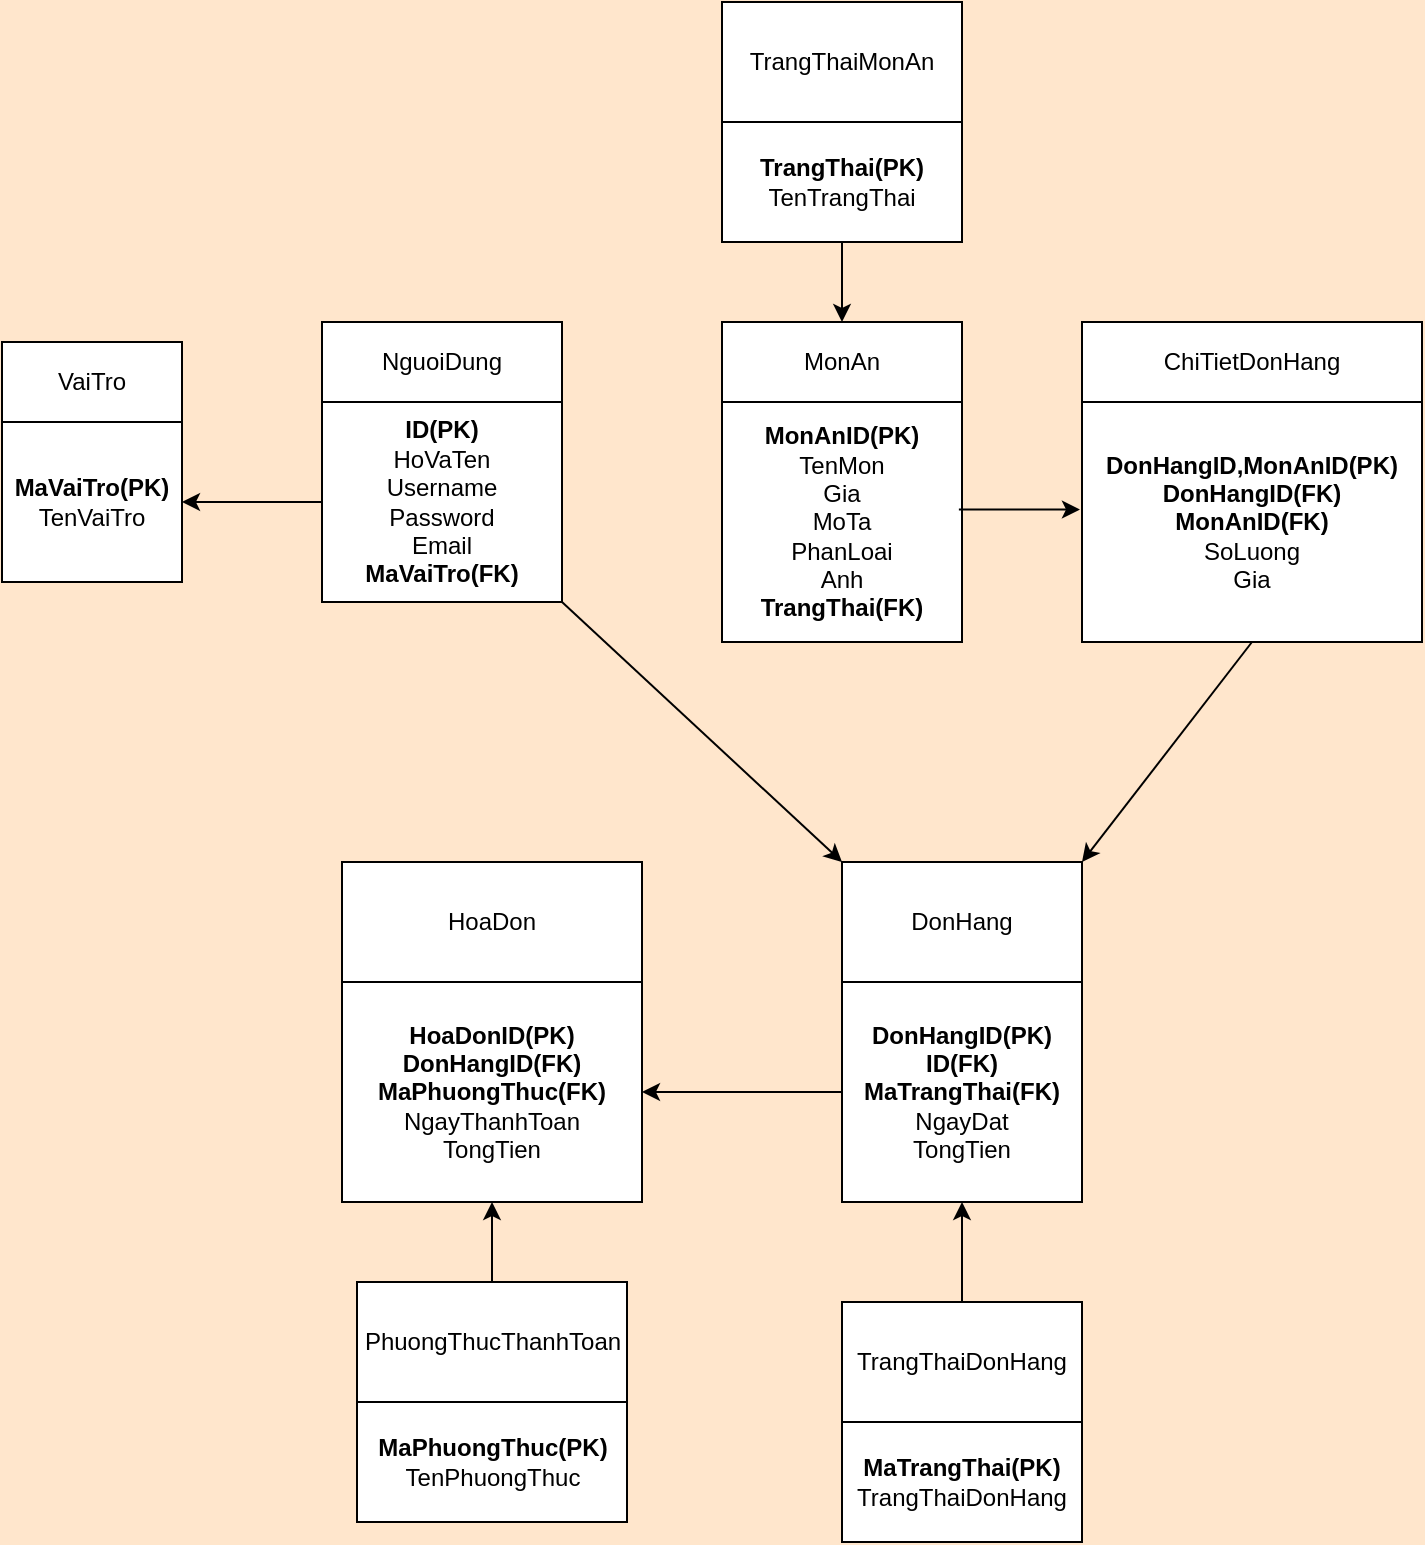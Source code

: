 <mxfile version="24.7.16">
  <diagram name="Trang-1" id="8leSrGv_han21cKZkurs">
    <mxGraphModel dx="1024" dy="1672" grid="1" gridSize="10" guides="1" tooltips="1" connect="1" arrows="1" fold="1" page="1" pageScale="1" pageWidth="827" pageHeight="1169" background="#FFE6CC" math="0" shadow="0">
      <root>
        <mxCell id="0" />
        <mxCell id="1" parent="0" />
        <mxCell id="tJqlHFEgrh1v33llrrPf-6" value="" style="group" vertex="1" connectable="0" parent="1">
          <mxGeometry y="90" width="90" height="120" as="geometry" />
        </mxCell>
        <mxCell id="tJqlHFEgrh1v33llrrPf-2" value="VaiTro" style="rounded=0;whiteSpace=wrap;html=1;" vertex="1" parent="tJqlHFEgrh1v33llrrPf-6">
          <mxGeometry width="90" height="40" as="geometry" />
        </mxCell>
        <mxCell id="tJqlHFEgrh1v33llrrPf-3" value="&lt;b&gt;MaVaiTro(PK)&lt;/b&gt;&lt;div&gt;TenVaiTro&lt;/div&gt;" style="rounded=0;whiteSpace=wrap;html=1;" vertex="1" parent="tJqlHFEgrh1v33llrrPf-6">
          <mxGeometry y="40" width="90" height="80" as="geometry" />
        </mxCell>
        <mxCell id="tJqlHFEgrh1v33llrrPf-7" value="" style="group" vertex="1" connectable="0" parent="1">
          <mxGeometry x="160" y="80" width="120" height="140" as="geometry" />
        </mxCell>
        <mxCell id="tJqlHFEgrh1v33llrrPf-4" value="NguoiDung" style="rounded=0;whiteSpace=wrap;html=1;" vertex="1" parent="tJqlHFEgrh1v33llrrPf-7">
          <mxGeometry width="120" height="40" as="geometry" />
        </mxCell>
        <mxCell id="tJqlHFEgrh1v33llrrPf-5" value="&lt;b&gt;ID(PK)&lt;/b&gt;&lt;div&gt;HoVaTen&lt;/div&gt;&lt;div&gt;Username&lt;/div&gt;&lt;div&gt;Password&lt;/div&gt;&lt;div&gt;Email&lt;/div&gt;&lt;div&gt;&lt;b&gt;MaVaiTro(FK)&lt;/b&gt;&lt;/div&gt;" style="rounded=0;whiteSpace=wrap;html=1;" vertex="1" parent="tJqlHFEgrh1v33llrrPf-7">
          <mxGeometry y="40" width="120" height="100" as="geometry" />
        </mxCell>
        <mxCell id="tJqlHFEgrh1v33llrrPf-12" value="" style="group" vertex="1" connectable="0" parent="1">
          <mxGeometry x="360" y="-80" width="120" height="120" as="geometry" />
        </mxCell>
        <mxCell id="tJqlHFEgrh1v33llrrPf-10" value="TrangThaiMonAn" style="rounded=0;whiteSpace=wrap;html=1;" vertex="1" parent="tJqlHFEgrh1v33llrrPf-12">
          <mxGeometry width="120" height="60" as="geometry" />
        </mxCell>
        <mxCell id="tJqlHFEgrh1v33llrrPf-11" value="TrangThai(PK)&lt;div&gt;&lt;span style=&quot;font-weight: normal;&quot;&gt;TenTrangThai&lt;/span&gt;&lt;/div&gt;" style="rounded=0;whiteSpace=wrap;html=1;fontStyle=1" vertex="1" parent="tJqlHFEgrh1v33llrrPf-12">
          <mxGeometry y="60" width="120" height="60" as="geometry" />
        </mxCell>
        <mxCell id="tJqlHFEgrh1v33llrrPf-13" value="" style="group" vertex="1" connectable="0" parent="1">
          <mxGeometry x="360" y="80" width="120" height="160" as="geometry" />
        </mxCell>
        <mxCell id="tJqlHFEgrh1v33llrrPf-8" value="MonAn" style="rounded=0;whiteSpace=wrap;html=1;" vertex="1" parent="tJqlHFEgrh1v33llrrPf-13">
          <mxGeometry width="120" height="40" as="geometry" />
        </mxCell>
        <mxCell id="tJqlHFEgrh1v33llrrPf-9" value="MonAnID(PK)&lt;div&gt;&lt;span style=&quot;font-weight: normal;&quot;&gt;TenMon&lt;/span&gt;&lt;/div&gt;&lt;div&gt;&lt;span style=&quot;font-weight: normal;&quot;&gt;Gia&lt;/span&gt;&lt;/div&gt;&lt;div&gt;&lt;span style=&quot;font-weight: normal;&quot;&gt;MoTa&lt;/span&gt;&lt;/div&gt;&lt;div&gt;&lt;span style=&quot;font-weight: normal;&quot;&gt;PhanLoai&lt;/span&gt;&lt;/div&gt;&lt;div&gt;&lt;span style=&quot;font-weight: normal;&quot;&gt;Anh&lt;/span&gt;&lt;/div&gt;&lt;div&gt;TrangThai(FK)&lt;/div&gt;" style="rounded=0;whiteSpace=wrap;html=1;fontStyle=1" vertex="1" parent="tJqlHFEgrh1v33llrrPf-13">
          <mxGeometry y="40" width="120" height="120" as="geometry" />
        </mxCell>
        <mxCell id="tJqlHFEgrh1v33llrrPf-14" value="ChiTietDonHang" style="rounded=0;whiteSpace=wrap;html=1;" vertex="1" parent="1">
          <mxGeometry x="540" y="80" width="170" height="40" as="geometry" />
        </mxCell>
        <mxCell id="tJqlHFEgrh1v33llrrPf-15" value="&lt;b&gt;DonHangID,MonAnID(PK)&lt;/b&gt;&lt;div&gt;&lt;b&gt;DonHangID(FK)&lt;/b&gt;&lt;/div&gt;&lt;div&gt;&lt;b&gt;MonAnID(FK)&lt;/b&gt;&lt;/div&gt;&lt;div&gt;SoLuong&lt;/div&gt;&lt;div&gt;Gia&lt;/div&gt;" style="rounded=0;whiteSpace=wrap;html=1;" vertex="1" parent="1">
          <mxGeometry x="540" y="120" width="170" height="120" as="geometry" />
        </mxCell>
        <mxCell id="tJqlHFEgrh1v33llrrPf-16" value="DonHang" style="rounded=0;whiteSpace=wrap;html=1;" vertex="1" parent="1">
          <mxGeometry x="420" y="350" width="120" height="60" as="geometry" />
        </mxCell>
        <mxCell id="tJqlHFEgrh1v33llrrPf-17" value="DonHangID(PK)&lt;div&gt;ID(FK)&lt;/div&gt;&lt;div&gt;MaTrangThai(FK)&lt;/div&gt;&lt;div&gt;&lt;span style=&quot;font-weight: normal;&quot;&gt;NgayDat&lt;/span&gt;&lt;/div&gt;&lt;div&gt;&lt;span style=&quot;font-weight: normal;&quot;&gt;TongTien&lt;/span&gt;&lt;/div&gt;" style="rounded=0;whiteSpace=wrap;html=1;fontStyle=1" vertex="1" parent="1">
          <mxGeometry x="420" y="410" width="120" height="110" as="geometry" />
        </mxCell>
        <mxCell id="tJqlHFEgrh1v33llrrPf-18" value="HoaDon" style="rounded=0;whiteSpace=wrap;html=1;" vertex="1" parent="1">
          <mxGeometry x="170" y="350" width="150" height="60" as="geometry" />
        </mxCell>
        <mxCell id="tJqlHFEgrh1v33llrrPf-19" value="&lt;b&gt;HoaDonID(PK)&lt;/b&gt;&lt;div&gt;&lt;b&gt;DonHangID(FK)&lt;/b&gt;&lt;/div&gt;&lt;div&gt;&lt;b&gt;MaPhuongThuc(FK)&lt;/b&gt;&lt;/div&gt;&lt;div&gt;NgayThanhToan&lt;/div&gt;&lt;div&gt;TongTien&lt;/div&gt;" style="rounded=0;whiteSpace=wrap;html=1;" vertex="1" parent="1">
          <mxGeometry x="170" y="410" width="150" height="110" as="geometry" />
        </mxCell>
        <mxCell id="tJqlHFEgrh1v33llrrPf-31" value="" style="edgeStyle=orthogonalEdgeStyle;rounded=0;orthogonalLoop=1;jettySize=auto;html=1;" edge="1" parent="1" source="tJqlHFEgrh1v33llrrPf-20" target="tJqlHFEgrh1v33llrrPf-19">
          <mxGeometry relative="1" as="geometry" />
        </mxCell>
        <mxCell id="tJqlHFEgrh1v33llrrPf-20" value="PhuongThucThanhToan" style="rounded=0;whiteSpace=wrap;html=1;" vertex="1" parent="1">
          <mxGeometry x="177.5" y="560" width="135" height="60" as="geometry" />
        </mxCell>
        <mxCell id="tJqlHFEgrh1v33llrrPf-21" value="&lt;b&gt;MaPhuongThuc(PK)&lt;/b&gt;&lt;div&gt;TenPhuongThuc&lt;/div&gt;" style="rounded=0;whiteSpace=wrap;html=1;" vertex="1" parent="1">
          <mxGeometry x="177.5" y="620" width="135" height="60" as="geometry" />
        </mxCell>
        <mxCell id="tJqlHFEgrh1v33llrrPf-30" value="" style="edgeStyle=orthogonalEdgeStyle;rounded=0;orthogonalLoop=1;jettySize=auto;html=1;" edge="1" parent="1" source="tJqlHFEgrh1v33llrrPf-22" target="tJqlHFEgrh1v33llrrPf-17">
          <mxGeometry relative="1" as="geometry" />
        </mxCell>
        <mxCell id="tJqlHFEgrh1v33llrrPf-22" value="TrangThaiDonHang" style="rounded=0;whiteSpace=wrap;html=1;" vertex="1" parent="1">
          <mxGeometry x="420" y="570" width="120" height="60" as="geometry" />
        </mxCell>
        <mxCell id="tJqlHFEgrh1v33llrrPf-23" value="&lt;b&gt;MaTrangThai(PK)&lt;/b&gt;&lt;div&gt;TrangThaiDonHang&lt;/div&gt;" style="rounded=0;whiteSpace=wrap;html=1;" vertex="1" parent="1">
          <mxGeometry x="420" y="630" width="120" height="60" as="geometry" />
        </mxCell>
        <mxCell id="tJqlHFEgrh1v33llrrPf-24" value="" style="edgeStyle=orthogonalEdgeStyle;rounded=0;orthogonalLoop=1;jettySize=auto;html=1;" edge="1" parent="1" source="tJqlHFEgrh1v33llrrPf-5" target="tJqlHFEgrh1v33llrrPf-3">
          <mxGeometry relative="1" as="geometry" />
        </mxCell>
        <mxCell id="tJqlHFEgrh1v33llrrPf-26" value="" style="endArrow=classic;html=1;rounded=0;exitX=0.5;exitY=1;exitDx=0;exitDy=0;entryX=0.5;entryY=0;entryDx=0;entryDy=0;" edge="1" parent="1" source="tJqlHFEgrh1v33llrrPf-11" target="tJqlHFEgrh1v33llrrPf-8">
          <mxGeometry width="50" height="50" relative="1" as="geometry">
            <mxPoint x="500" y="100" as="sourcePoint" />
            <mxPoint x="550" y="50" as="targetPoint" />
          </mxGeometry>
        </mxCell>
        <mxCell id="tJqlHFEgrh1v33llrrPf-27" value="" style="endArrow=classic;html=1;rounded=0;exitX=0.987;exitY=0.448;exitDx=0;exitDy=0;exitPerimeter=0;entryX=-0.006;entryY=0.448;entryDx=0;entryDy=0;entryPerimeter=0;" edge="1" parent="1" source="tJqlHFEgrh1v33llrrPf-9" target="tJqlHFEgrh1v33llrrPf-15">
          <mxGeometry width="50" height="50" relative="1" as="geometry">
            <mxPoint x="500" y="100" as="sourcePoint" />
            <mxPoint x="550" y="50" as="targetPoint" />
          </mxGeometry>
        </mxCell>
        <mxCell id="tJqlHFEgrh1v33llrrPf-29" value="" style="endArrow=classic;html=1;rounded=0;exitX=0;exitY=0.5;exitDx=0;exitDy=0;entryX=1;entryY=0.5;entryDx=0;entryDy=0;" edge="1" parent="1" source="tJqlHFEgrh1v33llrrPf-17" target="tJqlHFEgrh1v33llrrPf-19">
          <mxGeometry width="50" height="50" relative="1" as="geometry">
            <mxPoint x="500" y="540" as="sourcePoint" />
            <mxPoint x="550" y="490" as="targetPoint" />
          </mxGeometry>
        </mxCell>
        <mxCell id="tJqlHFEgrh1v33llrrPf-33" value="" style="endArrow=classic;html=1;rounded=0;exitX=1;exitY=1;exitDx=0;exitDy=0;entryX=0;entryY=0;entryDx=0;entryDy=0;" edge="1" parent="1" source="tJqlHFEgrh1v33llrrPf-5" target="tJqlHFEgrh1v33llrrPf-16">
          <mxGeometry width="50" height="50" relative="1" as="geometry">
            <mxPoint x="500" y="380" as="sourcePoint" />
            <mxPoint x="550" y="330" as="targetPoint" />
          </mxGeometry>
        </mxCell>
        <mxCell id="tJqlHFEgrh1v33llrrPf-34" value="" style="endArrow=classic;html=1;rounded=0;exitX=0.5;exitY=1;exitDx=0;exitDy=0;entryX=1;entryY=0;entryDx=0;entryDy=0;" edge="1" parent="1" source="tJqlHFEgrh1v33llrrPf-15" target="tJqlHFEgrh1v33llrrPf-16">
          <mxGeometry width="50" height="50" relative="1" as="geometry">
            <mxPoint x="500" y="290" as="sourcePoint" />
            <mxPoint x="550" y="240" as="targetPoint" />
          </mxGeometry>
        </mxCell>
      </root>
    </mxGraphModel>
  </diagram>
</mxfile>
